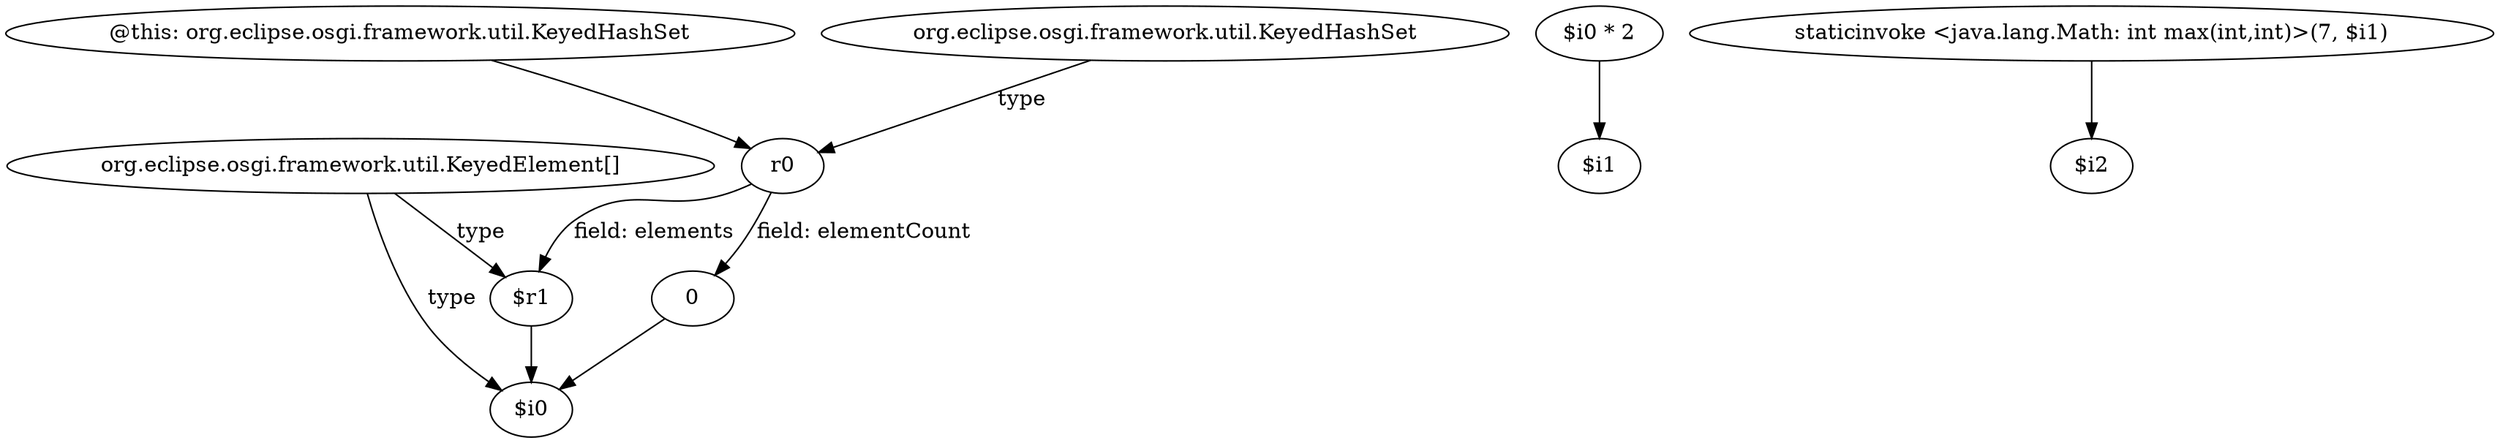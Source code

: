 digraph g {
0[label="0"]
1[label="$i0"]
0->1[label=""]
2[label="@this: org.eclipse.osgi.framework.util.KeyedHashSet"]
3[label="r0"]
2->3[label=""]
3->0[label="field: elementCount"]
4[label="org.eclipse.osgi.framework.util.KeyedElement[]"]
4->1[label="type"]
5[label="org.eclipse.osgi.framework.util.KeyedHashSet"]
5->3[label="type"]
6[label="$r1"]
4->6[label="type"]
7[label="$i0 * 2"]
8[label="$i1"]
7->8[label=""]
9[label="staticinvoke <java.lang.Math: int max(int,int)>(7, $i1)"]
10[label="$i2"]
9->10[label=""]
3->6[label="field: elements"]
6->1[label=""]
}
